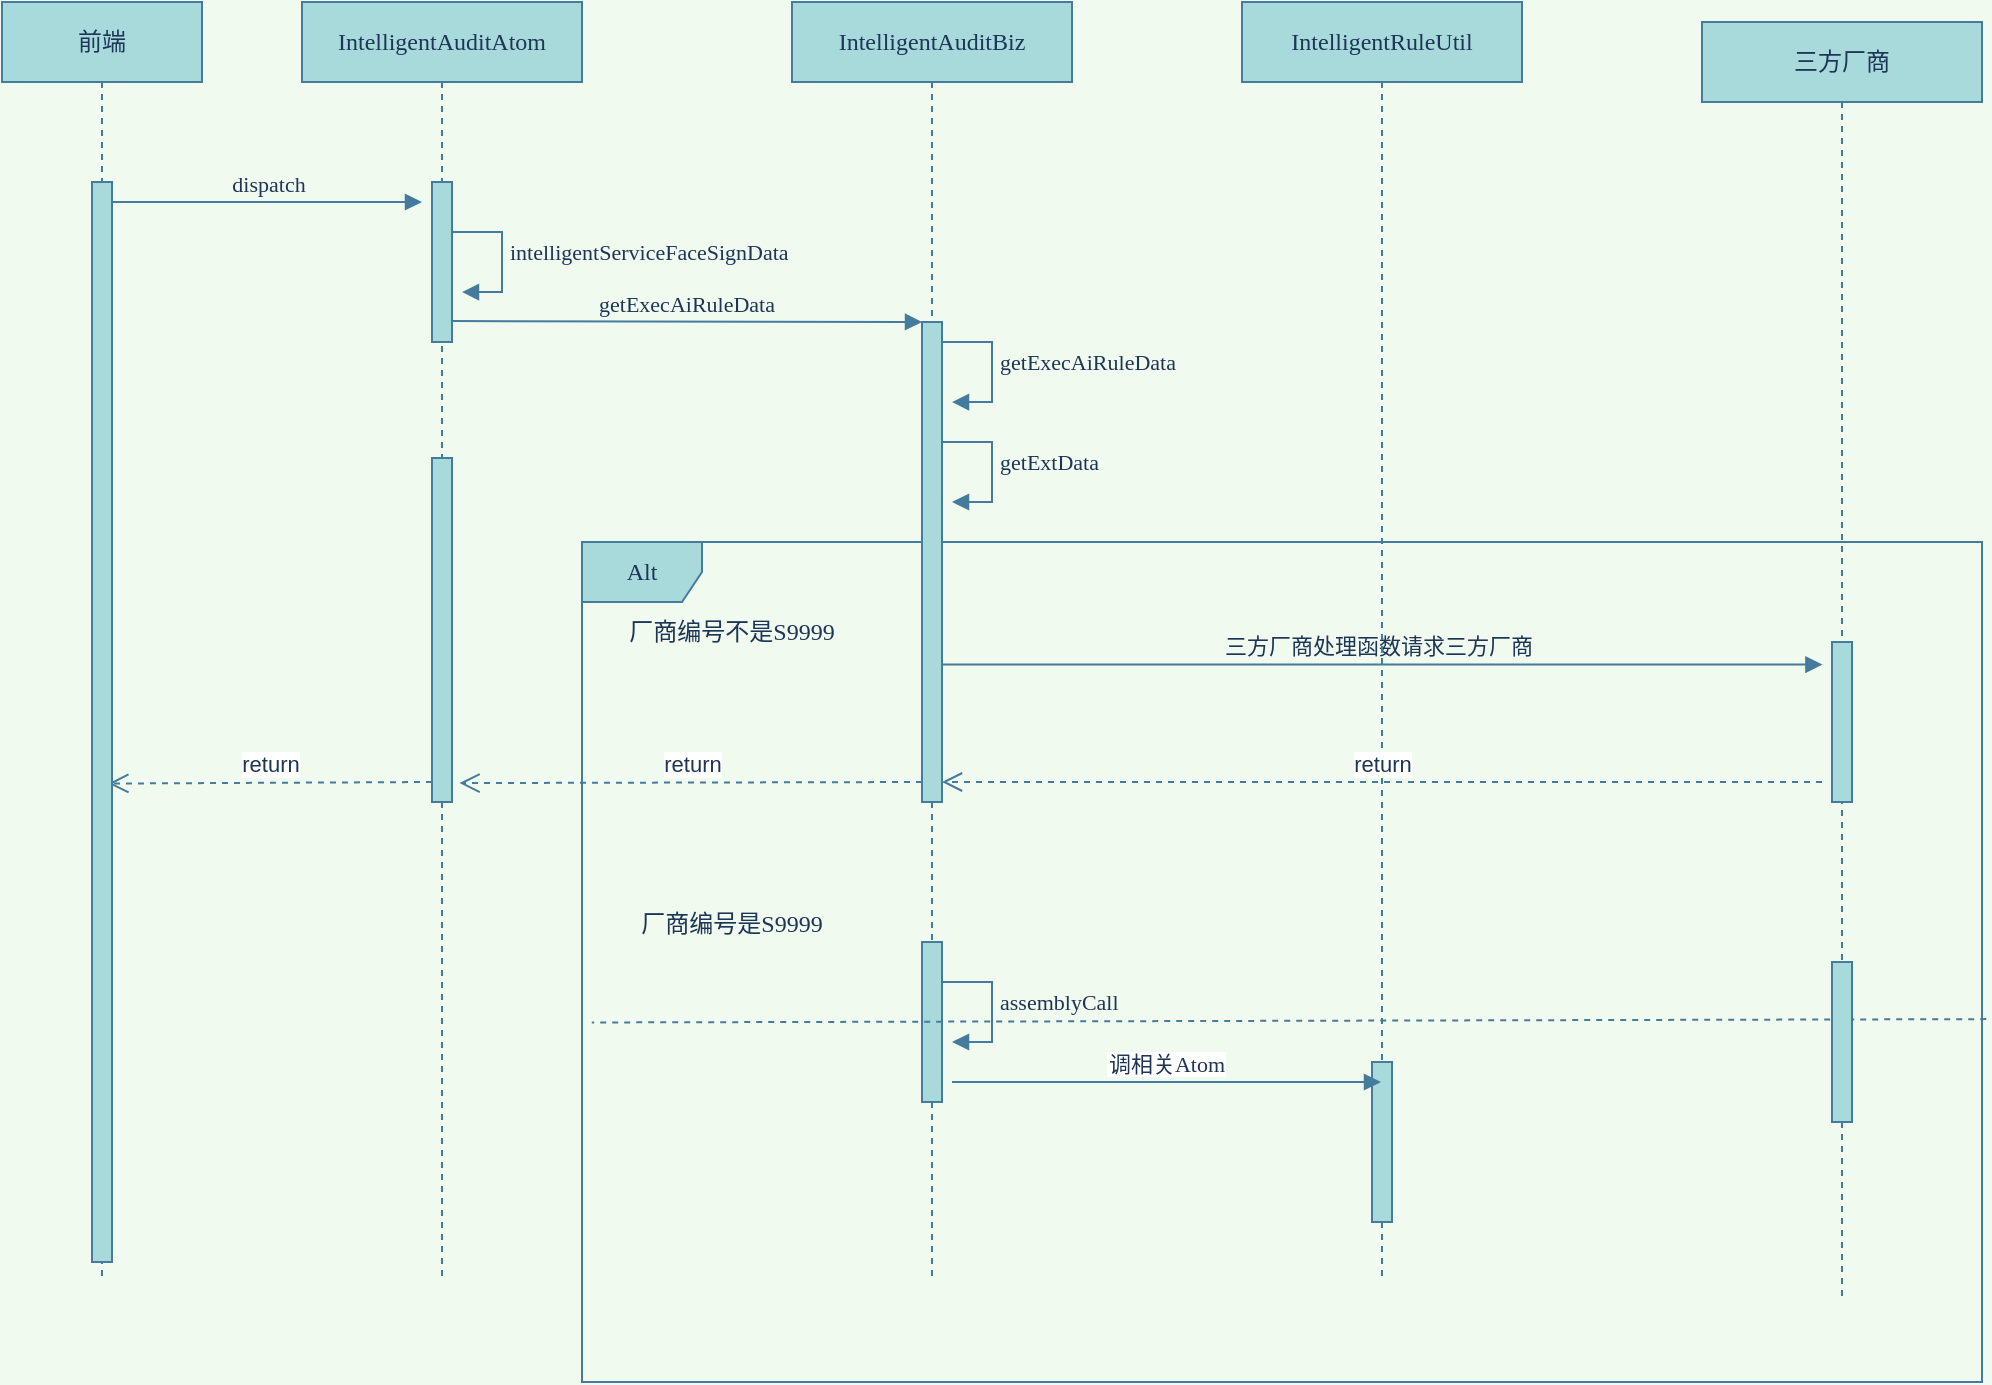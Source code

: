 <mxfile version="14.1.1" type="github">
  <diagram name="Page-1" id="e7e014a7-5840-1c2e-5031-d8a46d1fe8dd">
    <mxGraphModel dx="1238" dy="652" grid="1" gridSize="10" guides="1" tooltips="1" connect="1" arrows="1" fold="1" page="1" pageScale="1" pageWidth="1169" pageHeight="826" background="#F1FAEE" math="0" shadow="0">
      <root>
        <mxCell id="0" />
        <mxCell id="1" parent="0" />
        <mxCell id="WDXZ6OaTbzTglmF-pZKz-93" value="Alt" style="shape=umlFrame;whiteSpace=wrap;rounded=0;sketch=0;strokeColor=#457B9D;fillColor=#A8DADC;fontFamily=Comic Sans MS;fontColor=#1D3557;fontStyle=0;html=1;" vertex="1" parent="1">
          <mxGeometry x="400" y="410" width="700" height="420" as="geometry" />
        </mxCell>
        <mxCell id="WDXZ6OaTbzTglmF-pZKz-103" value="三方厂商处理函数请求三方厂商" style="html=1;verticalAlign=bottom;endArrow=block;strokeColor=#457B9D;fillColor=#A8DADC;fontColor=#1D3557;fontFamily=Comic Sans MS;labelBackgroundColor=#F1FAEE;entryX=-0.48;entryY=0.141;entryDx=0;entryDy=0;entryPerimeter=0;" edge="1" target="WDXZ6OaTbzTglmF-pZKz-102" parent="1" source="WDXZ6OaTbzTglmF-pZKz-66">
          <mxGeometry relative="1" as="geometry">
            <mxPoint x="960" y="450" as="sourcePoint" />
            <mxPoint x="1010" y="460" as="targetPoint" />
          </mxGeometry>
        </mxCell>
        <mxCell id="WDXZ6OaTbzTglmF-pZKz-44" value="前端" style="shape=umlLifeline;perimeter=lifelinePerimeter;whiteSpace=wrap;html=1;container=1;collapsible=0;recursiveResize=0;outlineConnect=0;strokeColor=#457B9D;glass=0;shadow=0;fontFamily=Comic Sans MS;fillColor=#A8DADC;fontColor=#1D3557;" vertex="1" parent="1">
          <mxGeometry x="110" y="140" width="100" height="640" as="geometry" />
        </mxCell>
        <mxCell id="WDXZ6OaTbzTglmF-pZKz-119" value="return" style="html=1;verticalAlign=bottom;endArrow=open;dashed=1;endSize=8;strokeColor=#457B9D;fillColor=#A8DADC;fontColor=#1D3557;entryX=1.376;entryY=0.945;entryDx=0;entryDy=0;entryPerimeter=0;" edge="1" parent="WDXZ6OaTbzTglmF-pZKz-44" target="WDXZ6OaTbzTglmF-pZKz-58">
          <mxGeometry relative="1" as="geometry">
            <mxPoint x="460" y="390" as="sourcePoint" />
            <mxPoint x="230" y="388" as="targetPoint" />
          </mxGeometry>
        </mxCell>
        <mxCell id="WDXZ6OaTbzTglmF-pZKz-121" value="return" style="html=1;verticalAlign=bottom;endArrow=open;dashed=1;endSize=8;strokeColor=#457B9D;fillColor=#A8DADC;fontColor=#1D3557;entryX=0.818;entryY=0.557;entryDx=0;entryDy=0;entryPerimeter=0;" edge="1" parent="WDXZ6OaTbzTglmF-pZKz-44" target="WDXZ6OaTbzTglmF-pZKz-45">
          <mxGeometry relative="1" as="geometry">
            <mxPoint x="215" y="390" as="sourcePoint" />
            <mxPoint x="-16.24" y="390.54" as="targetPoint" />
          </mxGeometry>
        </mxCell>
        <mxCell id="WDXZ6OaTbzTglmF-pZKz-45" value="" style="html=1;points=[];perimeter=orthogonalPerimeter;strokeColor=#457B9D;fillColor=#A8DADC;fontColor=#1D3557;fontFamily=Comic Sans MS;" vertex="1" parent="1">
          <mxGeometry x="155" y="230" width="10" height="540" as="geometry" />
        </mxCell>
        <mxCell id="WDXZ6OaTbzTglmF-pZKz-47" value="IntelligentAuditAtom" style="shape=umlLifeline;perimeter=lifelinePerimeter;whiteSpace=wrap;html=1;container=1;collapsible=0;recursiveResize=0;outlineConnect=0;strokeColor=#457B9D;fillColor=#A8DADC;fontFamily=Comic Sans MS;fontColor=#1D3557;" vertex="1" parent="1">
          <mxGeometry x="260" y="140" width="140" height="640" as="geometry" />
        </mxCell>
        <mxCell id="WDXZ6OaTbzTglmF-pZKz-64" value="" style="edgeStyle=none;rounded=1;orthogonalLoop=1;jettySize=auto;html=1;startArrow=none;startFill=0;strokeColor=#457B9D;fillColor=#A8DADC;fontFamily=Comic Sans MS;fontColor=#1D3557;labelBackgroundColor=#F1FAEE;" edge="1" parent="1" source="WDXZ6OaTbzTglmF-pZKz-54" target="WDXZ6OaTbzTglmF-pZKz-47">
          <mxGeometry relative="1" as="geometry" />
        </mxCell>
        <mxCell id="WDXZ6OaTbzTglmF-pZKz-54" value="" style="html=1;points=[];perimeter=orthogonalPerimeter;strokeColor=#457B9D;fillColor=#A8DADC;fontFamily=Comic Sans MS;fontColor=#1D3557;" vertex="1" parent="1">
          <mxGeometry x="325" y="230" width="10" height="80" as="geometry" />
        </mxCell>
        <mxCell id="WDXZ6OaTbzTglmF-pZKz-57" value="&lt;span style=&quot;text-align: center&quot;&gt;getExecAiRuleData&lt;/span&gt;" style="edgeStyle=orthogonalEdgeStyle;html=1;align=left;spacingLeft=2;endArrow=block;rounded=0;entryX=1;entryY=0;strokeColor=#457B9D;fillColor=#A8DADC;fontFamily=Comic Sans MS;fontColor=#1D3557;labelBackgroundColor=#F1FAEE;" edge="1" parent="1">
          <mxGeometry relative="1" as="geometry">
            <mxPoint x="585" y="310.01" as="sourcePoint" />
            <Array as="points">
              <mxPoint x="580" y="310.01" />
              <mxPoint x="605" y="310.01" />
              <mxPoint x="605" y="340.01" />
            </Array>
            <mxPoint x="585" y="340.01" as="targetPoint" />
          </mxGeometry>
        </mxCell>
        <mxCell id="WDXZ6OaTbzTglmF-pZKz-58" value="" style="html=1;points=[];perimeter=orthogonalPerimeter;strokeColor=#457B9D;fillColor=#A8DADC;fontFamily=Comic Sans MS;fontColor=#1D3557;" vertex="1" parent="1">
          <mxGeometry x="325" y="368" width="10" height="172" as="geometry" />
        </mxCell>
        <mxCell id="WDXZ6OaTbzTglmF-pZKz-66" value="IntelligentAuditBiz" style="shape=umlLifeline;perimeter=lifelinePerimeter;whiteSpace=wrap;html=1;container=1;collapsible=0;recursiveResize=0;outlineConnect=0;strokeColor=#457B9D;fillColor=#A8DADC;fontFamily=Comic Sans MS;fontColor=#1D3557;" vertex="1" parent="1">
          <mxGeometry x="505" y="140" width="140" height="640" as="geometry" />
        </mxCell>
        <mxCell id="WDXZ6OaTbzTglmF-pZKz-122" value="" style="html=1;points=[];perimeter=orthogonalPerimeter;rounded=0;sketch=0;strokeColor=#457B9D;fillColor=#A8DADC;fontColor=#1D3557;" vertex="1" parent="WDXZ6OaTbzTglmF-pZKz-66">
          <mxGeometry x="65" y="470" width="10" height="80" as="geometry" />
        </mxCell>
        <mxCell id="WDXZ6OaTbzTglmF-pZKz-75" value="dispatch" style="html=1;verticalAlign=bottom;endArrow=block;strokeColor=#457B9D;fillColor=#A8DADC;fontColor=#1D3557;fontFamily=Comic Sans MS;labelBackgroundColor=#F1FAEE;" edge="1" parent="1">
          <mxGeometry width="80" relative="1" as="geometry">
            <mxPoint x="165" y="240" as="sourcePoint" />
            <mxPoint x="320" y="240" as="targetPoint" />
          </mxGeometry>
        </mxCell>
        <mxCell id="WDXZ6OaTbzTglmF-pZKz-77" value="" style="html=1;points=[];perimeter=orthogonalPerimeter;rounded=0;sketch=0;strokeColor=#457B9D;fillColor=#A8DADC;fontColor=#1D3557;" vertex="1" parent="1">
          <mxGeometry x="570" y="300" width="10" height="240" as="geometry" />
        </mxCell>
        <mxCell id="WDXZ6OaTbzTglmF-pZKz-78" value="getExecAiRuleData" style="html=1;verticalAlign=bottom;endArrow=block;entryX=0;entryY=0;strokeColor=#457B9D;fillColor=#A8DADC;fontColor=#1D3557;exitX=0.961;exitY=0.869;exitDx=0;exitDy=0;exitPerimeter=0;fontFamily=Comic Sans MS;labelBackgroundColor=#F1FAEE;" edge="1" target="WDXZ6OaTbzTglmF-pZKz-77" parent="1" source="WDXZ6OaTbzTglmF-pZKz-54">
          <mxGeometry relative="1" as="geometry">
            <mxPoint x="440" y="368" as="sourcePoint" />
          </mxGeometry>
        </mxCell>
        <mxCell id="WDXZ6OaTbzTglmF-pZKz-81" value="intelligentServiceFaceSignData" style="edgeStyle=orthogonalEdgeStyle;html=1;align=left;spacingLeft=2;endArrow=block;rounded=0;entryX=1;entryY=0;strokeColor=#457B9D;fillColor=#A8DADC;fontFamily=Comic Sans MS;fontColor=#1D3557;labelBackgroundColor=#F1FAEE;" edge="1" parent="1">
          <mxGeometry relative="1" as="geometry">
            <mxPoint x="340" y="255.01" as="sourcePoint" />
            <Array as="points">
              <mxPoint x="335" y="255.01" />
              <mxPoint x="360" y="255.01" />
              <mxPoint x="360" y="285.01" />
            </Array>
            <mxPoint x="340" y="285.01" as="targetPoint" />
          </mxGeometry>
        </mxCell>
        <mxCell id="WDXZ6OaTbzTglmF-pZKz-82" value="&lt;span style=&quot;text-align: center&quot;&gt;getExtData&lt;/span&gt;" style="edgeStyle=orthogonalEdgeStyle;html=1;align=left;spacingLeft=2;endArrow=block;rounded=0;strokeColor=#457B9D;fillColor=#A8DADC;fontFamily=Comic Sans MS;fontColor=#1D3557;labelBackgroundColor=#F1FAEE;" edge="1" parent="1">
          <mxGeometry relative="1" as="geometry">
            <mxPoint x="585" y="360.01" as="sourcePoint" />
            <Array as="points">
              <mxPoint x="580" y="360.01" />
              <mxPoint x="605" y="360.01" />
              <mxPoint x="605" y="390.01" />
            </Array>
            <mxPoint x="585" y="390" as="targetPoint" />
          </mxGeometry>
        </mxCell>
        <mxCell id="WDXZ6OaTbzTglmF-pZKz-95" value="" style="endArrow=none;html=1;strokeColor=#457B9D;fillColor=#A8DADC;fontFamily=Comic Sans MS;fontColor=#1D3557;entryX=0.007;entryY=0.572;entryDx=0;entryDy=0;entryPerimeter=0;exitX=1.003;exitY=0.568;exitDx=0;exitDy=0;exitPerimeter=0;dashed=1;labelBackgroundColor=#F1FAEE;" edge="1" parent="1" source="WDXZ6OaTbzTglmF-pZKz-93" target="WDXZ6OaTbzTglmF-pZKz-93">
          <mxGeometry width="50" height="50" relative="1" as="geometry">
            <mxPoint x="430" y="710" as="sourcePoint" />
            <mxPoint x="480" y="660" as="targetPoint" />
          </mxGeometry>
        </mxCell>
        <mxCell id="WDXZ6OaTbzTglmF-pZKz-97" value="厂商编号是S9999" style="text;resizable=0;autosize=1;align=center;verticalAlign=middle;points=[];fillColor=none;strokeColor=none;rounded=0;sketch=0;fontFamily=Comic Sans MS;fontColor=#1D3557;" vertex="1" parent="1">
          <mxGeometry x="420" y="590" width="110" height="20" as="geometry" />
        </mxCell>
        <mxCell id="WDXZ6OaTbzTglmF-pZKz-98" value="厂商编号不是S9999" style="text;resizable=0;autosize=1;align=center;verticalAlign=middle;points=[];fillColor=none;strokeColor=none;rounded=0;sketch=0;fontFamily=Comic Sans MS;fontColor=#1D3557;" vertex="1" parent="1">
          <mxGeometry x="410" y="444" width="130" height="20" as="geometry" />
        </mxCell>
        <mxCell id="WDXZ6OaTbzTglmF-pZKz-99" value="三方厂商" style="shape=umlLifeline;perimeter=lifelinePerimeter;whiteSpace=wrap;html=1;container=1;collapsible=0;recursiveResize=0;outlineConnect=0;strokeColor=#457B9D;fillColor=#A8DADC;fontFamily=Comic Sans MS;fontColor=#1D3557;" vertex="1" parent="1">
          <mxGeometry x="960" y="150" width="140" height="640" as="geometry" />
        </mxCell>
        <mxCell id="WDXZ6OaTbzTglmF-pZKz-102" value="" style="html=1;points=[];perimeter=orthogonalPerimeter;rounded=0;sketch=0;strokeColor=#457B9D;fillColor=#A8DADC;fontColor=#1D3557;" vertex="1" parent="WDXZ6OaTbzTglmF-pZKz-99">
          <mxGeometry x="65" y="310" width="10" height="80" as="geometry" />
        </mxCell>
        <mxCell id="WDXZ6OaTbzTglmF-pZKz-124" value="" style="html=1;points=[];perimeter=orthogonalPerimeter;rounded=0;sketch=0;strokeColor=#457B9D;fillColor=#A8DADC;fontColor=#1D3557;" vertex="1" parent="WDXZ6OaTbzTglmF-pZKz-99">
          <mxGeometry x="65" y="470" width="10" height="80" as="geometry" />
        </mxCell>
        <mxCell id="WDXZ6OaTbzTglmF-pZKz-114" value="IntelligentRuleUtil" style="shape=umlLifeline;perimeter=lifelinePerimeter;whiteSpace=wrap;html=1;container=1;collapsible=0;recursiveResize=0;outlineConnect=0;strokeColor=#457B9D;fillColor=#A8DADC;fontFamily=Comic Sans MS;fontColor=#1D3557;" vertex="1" parent="1">
          <mxGeometry x="730" y="140" width="140" height="640" as="geometry" />
        </mxCell>
        <mxCell id="WDXZ6OaTbzTglmF-pZKz-115" value="" style="html=1;points=[];perimeter=orthogonalPerimeter;rounded=0;sketch=0;strokeColor=#457B9D;fillColor=#A8DADC;fontColor=#1D3557;" vertex="1" parent="WDXZ6OaTbzTglmF-pZKz-114">
          <mxGeometry x="65" y="530" width="10" height="80" as="geometry" />
        </mxCell>
        <mxCell id="WDXZ6OaTbzTglmF-pZKz-118" value="return" style="html=1;verticalAlign=bottom;endArrow=open;dashed=1;endSize=8;strokeColor=#457B9D;fillColor=#A8DADC;fontColor=#1D3557;" edge="1" parent="1">
          <mxGeometry relative="1" as="geometry">
            <mxPoint x="1020" y="530" as="sourcePoint" />
            <mxPoint x="580" y="530" as="targetPoint" />
          </mxGeometry>
        </mxCell>
        <mxCell id="WDXZ6OaTbzTglmF-pZKz-123" value="&lt;span style=&quot;text-align: center&quot;&gt;assemblyCall&lt;/span&gt;" style="edgeStyle=orthogonalEdgeStyle;html=1;align=left;spacingLeft=2;endArrow=block;rounded=0;strokeColor=#457B9D;fillColor=#A8DADC;fontFamily=Comic Sans MS;fontColor=#1D3557;labelBackgroundColor=#F1FAEE;" edge="1" parent="1">
          <mxGeometry relative="1" as="geometry">
            <mxPoint x="585" y="630.01" as="sourcePoint" />
            <Array as="points">
              <mxPoint x="580" y="630.01" />
              <mxPoint x="605" y="630.01" />
              <mxPoint x="605" y="660.01" />
            </Array>
            <mxPoint x="585" y="660" as="targetPoint" />
          </mxGeometry>
        </mxCell>
        <mxCell id="WDXZ6OaTbzTglmF-pZKz-125" value="调相关Atom" style="verticalAlign=bottom;endArrow=block;strokeColor=#457B9D;fillColor=#A8DADC;fontColor=#1D3557;fontFamily=Comic Sans MS;" edge="1" parent="1" target="WDXZ6OaTbzTglmF-pZKz-114">
          <mxGeometry width="80" relative="1" as="geometry">
            <mxPoint x="585" y="680" as="sourcePoint" />
            <mxPoint x="665" y="680" as="targetPoint" />
          </mxGeometry>
        </mxCell>
      </root>
    </mxGraphModel>
  </diagram>
</mxfile>
